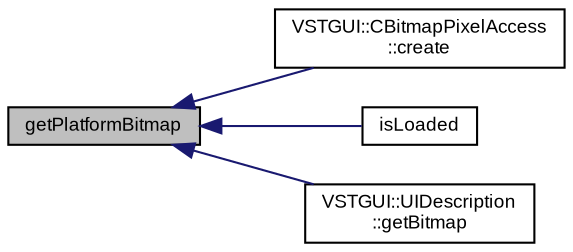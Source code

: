 digraph "getPlatformBitmap"
{
  bgcolor="transparent";
  edge [fontname="Arial",fontsize="9",labelfontname="Arial",labelfontsize="9"];
  node [fontname="Arial",fontsize="9",shape=record];
  rankdir="LR";
  Node1 [label="getPlatformBitmap",height=0.2,width=0.4,color="black", fillcolor="grey75", style="filled" fontcolor="black"];
  Node1 -> Node2 [dir="back",color="midnightblue",fontsize="9",style="solid",fontname="Arial"];
  Node2 [label="VSTGUI::CBitmapPixelAccess\l::create",height=0.2,width=0.4,color="black",URL="$class_v_s_t_g_u_i_1_1_c_bitmap_pixel_access.html#a30b0e1db4f10b0921bf85f82f76d3551"];
  Node1 -> Node3 [dir="back",color="midnightblue",fontsize="9",style="solid",fontname="Arial"];
  Node3 [label="isLoaded",height=0.2,width=0.4,color="black",URL="$class_v_s_t_g_u_i_1_1_c_bitmap.html#a75f2618c1eff1978d2595af80bb258d4",tooltip="check if image is loaded "];
  Node1 -> Node4 [dir="back",color="midnightblue",fontsize="9",style="solid",fontname="Arial"];
  Node4 [label="VSTGUI::UIDescription\l::getBitmap",height=0.2,width=0.4,color="black",URL="$class_v_s_t_g_u_i_1_1_u_i_description.html#a32d144635946e9584429c417a1a99ef0"];
}

